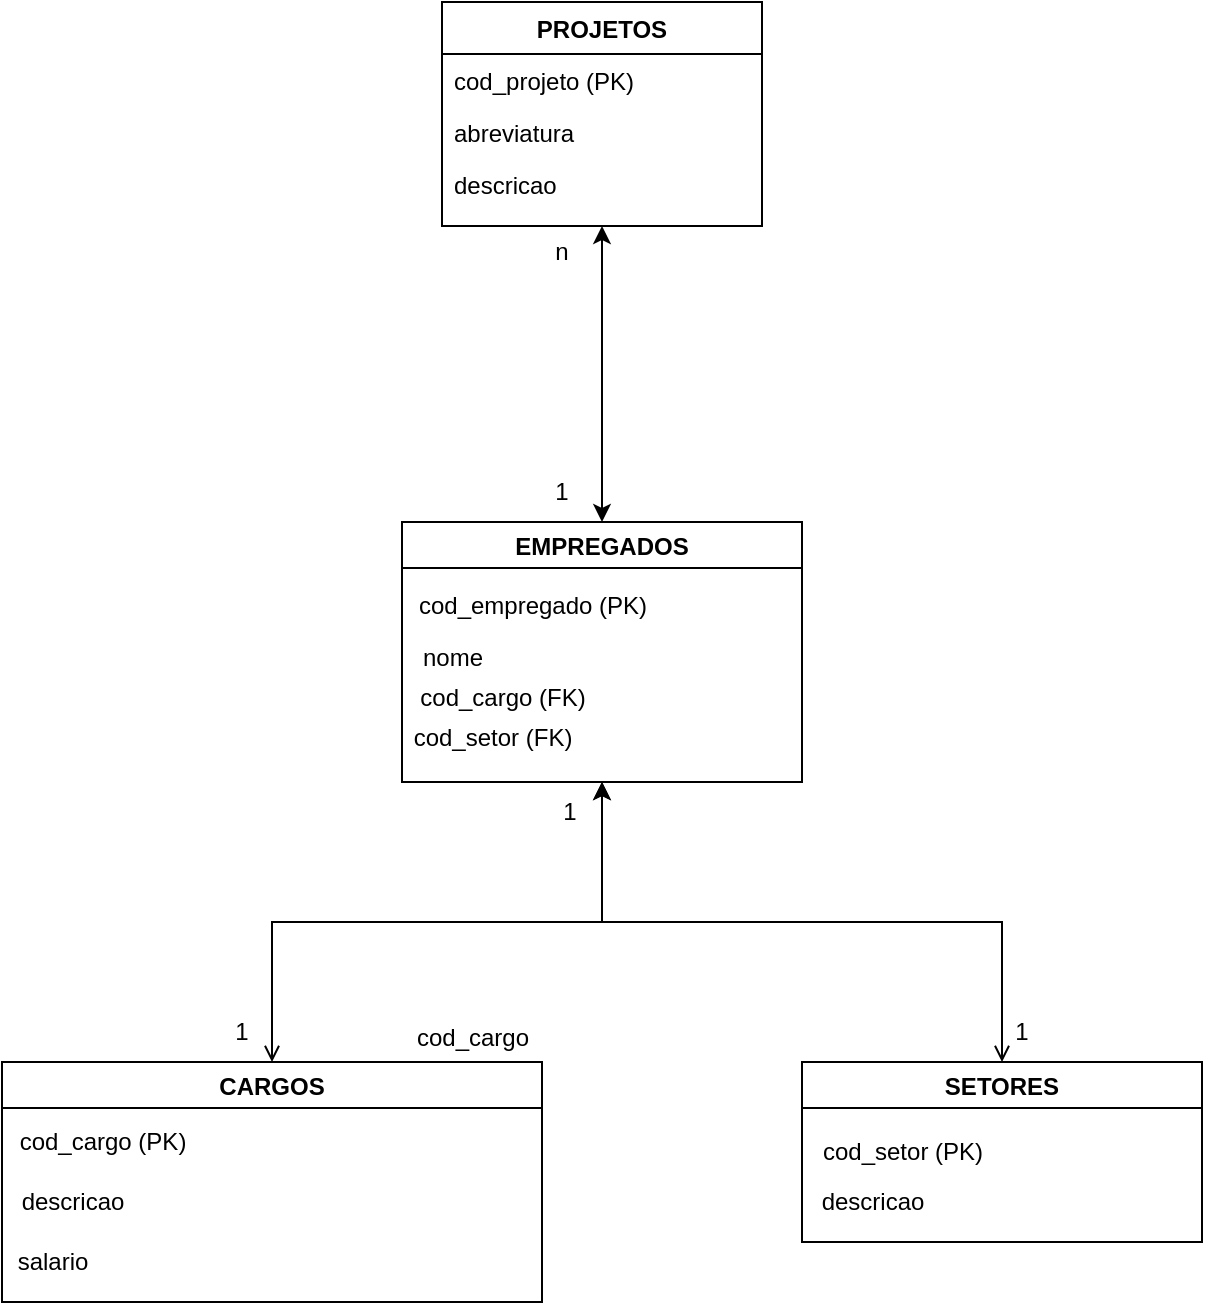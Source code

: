 <mxfile version="16.6.5" type="github">
  <diagram id="C5RBs43oDa-KdzZeNtuy" name="Page-1">
    <mxGraphModel dx="1422" dy="754" grid="1" gridSize="10" guides="1" tooltips="1" connect="1" arrows="1" fold="1" page="1" pageScale="1" pageWidth="827" pageHeight="1169" math="0" shadow="0">
      <root>
        <mxCell id="WIyWlLk6GJQsqaUBKTNV-0" />
        <mxCell id="WIyWlLk6GJQsqaUBKTNV-1" parent="WIyWlLk6GJQsqaUBKTNV-0" />
        <mxCell id="zkfFHV4jXpPFQw0GAbJ--0" value="PROJETOS" style="swimlane;fontStyle=1;align=center;verticalAlign=top;childLayout=stackLayout;horizontal=1;startSize=26;horizontalStack=0;resizeParent=1;resizeLast=0;collapsible=1;marginBottom=0;rounded=0;shadow=0;strokeWidth=1;" parent="WIyWlLk6GJQsqaUBKTNV-1" vertex="1">
          <mxGeometry x="360" y="30" width="160" height="112" as="geometry">
            <mxRectangle x="230" y="140" width="160" height="26" as="alternateBounds" />
          </mxGeometry>
        </mxCell>
        <mxCell id="zkfFHV4jXpPFQw0GAbJ--1" value="cod_projeto (PK)   " style="text;align=left;verticalAlign=top;spacingLeft=4;spacingRight=4;overflow=hidden;rotatable=0;points=[[0,0.5],[1,0.5]];portConstraint=eastwest;" parent="zkfFHV4jXpPFQw0GAbJ--0" vertex="1">
          <mxGeometry y="26" width="160" height="26" as="geometry" />
        </mxCell>
        <mxCell id="zkfFHV4jXpPFQw0GAbJ--2" value="abreviatura" style="text;align=left;verticalAlign=top;spacingLeft=4;spacingRight=4;overflow=hidden;rotatable=0;points=[[0,0.5],[1,0.5]];portConstraint=eastwest;rounded=0;shadow=0;html=0;" parent="zkfFHV4jXpPFQw0GAbJ--0" vertex="1">
          <mxGeometry y="52" width="160" height="26" as="geometry" />
        </mxCell>
        <mxCell id="zkfFHV4jXpPFQw0GAbJ--3" value="descricao" style="text;align=left;verticalAlign=top;spacingLeft=4;spacingRight=4;overflow=hidden;rotatable=0;points=[[0,0.5],[1,0.5]];portConstraint=eastwest;rounded=0;shadow=0;html=0;" parent="zkfFHV4jXpPFQw0GAbJ--0" vertex="1">
          <mxGeometry y="78" width="160" height="26" as="geometry" />
        </mxCell>
        <mxCell id="OhjyUA9g4-uEAYjSsHL0-1" value="EMPREGADOS" style="swimlane;" vertex="1" parent="WIyWlLk6GJQsqaUBKTNV-1">
          <mxGeometry x="340" y="290" width="200" height="130" as="geometry">
            <mxRectangle x="520" y="141" width="120" height="23" as="alternateBounds" />
          </mxGeometry>
        </mxCell>
        <mxCell id="OhjyUA9g4-uEAYjSsHL0-2" value="cod_empregado (PK)" style="text;html=1;align=center;verticalAlign=middle;resizable=0;points=[];autosize=1;strokeColor=none;fillColor=none;" vertex="1" parent="OhjyUA9g4-uEAYjSsHL0-1">
          <mxGeometry y="32" width="130" height="20" as="geometry" />
        </mxCell>
        <mxCell id="OhjyUA9g4-uEAYjSsHL0-3" value="nome" style="text;html=1;align=center;verticalAlign=middle;resizable=0;points=[];autosize=1;strokeColor=none;fillColor=none;" vertex="1" parent="OhjyUA9g4-uEAYjSsHL0-1">
          <mxGeometry y="58" width="50" height="20" as="geometry" />
        </mxCell>
        <mxCell id="OhjyUA9g4-uEAYjSsHL0-23" value="cod_cargo (FK)" style="text;html=1;align=center;verticalAlign=middle;resizable=0;points=[];autosize=1;strokeColor=none;fillColor=none;" vertex="1" parent="OhjyUA9g4-uEAYjSsHL0-1">
          <mxGeometry y="78" width="100" height="20" as="geometry" />
        </mxCell>
        <mxCell id="OhjyUA9g4-uEAYjSsHL0-26" value="cod_setor (FK)" style="text;html=1;align=center;verticalAlign=middle;resizable=0;points=[];autosize=1;strokeColor=none;fillColor=none;" vertex="1" parent="OhjyUA9g4-uEAYjSsHL0-1">
          <mxGeometry y="98" width="90" height="20" as="geometry" />
        </mxCell>
        <mxCell id="OhjyUA9g4-uEAYjSsHL0-6" value="n" style="text;html=1;strokeColor=none;fillColor=none;align=center;verticalAlign=middle;whiteSpace=wrap;rounded=0;" vertex="1" parent="WIyWlLk6GJQsqaUBKTNV-1">
          <mxGeometry x="400" y="150" width="40" height="10" as="geometry" />
        </mxCell>
        <mxCell id="OhjyUA9g4-uEAYjSsHL0-7" value="1" style="text;html=1;strokeColor=none;fillColor=none;align=center;verticalAlign=middle;whiteSpace=wrap;rounded=0;" vertex="1" parent="WIyWlLk6GJQsqaUBKTNV-1">
          <mxGeometry x="410" y="270" width="20" height="10" as="geometry" />
        </mxCell>
        <mxCell id="OhjyUA9g4-uEAYjSsHL0-21" style="edgeStyle=orthogonalEdgeStyle;rounded=0;orthogonalLoop=1;jettySize=auto;html=1;exitX=0.5;exitY=0;exitDx=0;exitDy=0;entryX=0.5;entryY=1;entryDx=0;entryDy=0;startArrow=open;startFill=0;" edge="1" parent="WIyWlLk6GJQsqaUBKTNV-1" source="OhjyUA9g4-uEAYjSsHL0-8" target="OhjyUA9g4-uEAYjSsHL0-1">
          <mxGeometry relative="1" as="geometry" />
        </mxCell>
        <mxCell id="OhjyUA9g4-uEAYjSsHL0-8" value="CARGOS" style="swimlane;" vertex="1" parent="WIyWlLk6GJQsqaUBKTNV-1">
          <mxGeometry x="140" y="560" width="270" height="120" as="geometry" />
        </mxCell>
        <mxCell id="OhjyUA9g4-uEAYjSsHL0-9" value="cod_cargo (PK)" style="text;html=1;align=center;verticalAlign=middle;resizable=0;points=[];autosize=1;strokeColor=none;fillColor=none;" vertex="1" parent="OhjyUA9g4-uEAYjSsHL0-8">
          <mxGeometry y="30" width="100" height="20" as="geometry" />
        </mxCell>
        <mxCell id="OhjyUA9g4-uEAYjSsHL0-13" value="salario" style="text;html=1;align=center;verticalAlign=middle;resizable=0;points=[];autosize=1;strokeColor=none;fillColor=none;" vertex="1" parent="OhjyUA9g4-uEAYjSsHL0-8">
          <mxGeometry y="90" width="50" height="20" as="geometry" />
        </mxCell>
        <mxCell id="OhjyUA9g4-uEAYjSsHL0-12" value="descricao" style="text;html=1;align=center;verticalAlign=middle;resizable=0;points=[];autosize=1;strokeColor=none;fillColor=none;" vertex="1" parent="OhjyUA9g4-uEAYjSsHL0-8">
          <mxGeometry y="60" width="70" height="20" as="geometry" />
        </mxCell>
        <mxCell id="OhjyUA9g4-uEAYjSsHL0-24" value="cod_cargo" style="text;html=1;align=center;verticalAlign=middle;resizable=0;points=[];autosize=1;strokeColor=none;fillColor=none;" vertex="1" parent="OhjyUA9g4-uEAYjSsHL0-8">
          <mxGeometry x="200" y="-22" width="70" height="20" as="geometry" />
        </mxCell>
        <mxCell id="OhjyUA9g4-uEAYjSsHL0-14" value="" style="endArrow=classic;startArrow=classic;html=1;rounded=0;entryX=0.5;entryY=1;entryDx=0;entryDy=0;exitX=0.5;exitY=0;exitDx=0;exitDy=0;" edge="1" parent="WIyWlLk6GJQsqaUBKTNV-1" source="OhjyUA9g4-uEAYjSsHL0-1" target="zkfFHV4jXpPFQw0GAbJ--0">
          <mxGeometry width="50" height="50" relative="1" as="geometry">
            <mxPoint x="580" y="410" as="sourcePoint" />
            <mxPoint x="630" y="360" as="targetPoint" />
          </mxGeometry>
        </mxCell>
        <mxCell id="OhjyUA9g4-uEAYjSsHL0-22" style="edgeStyle=orthogonalEdgeStyle;rounded=0;orthogonalLoop=1;jettySize=auto;html=1;exitX=0.5;exitY=0;exitDx=0;exitDy=0;entryX=0.5;entryY=1;entryDx=0;entryDy=0;startArrow=open;startFill=0;" edge="1" parent="WIyWlLk6GJQsqaUBKTNV-1" source="OhjyUA9g4-uEAYjSsHL0-18" target="OhjyUA9g4-uEAYjSsHL0-1">
          <mxGeometry relative="1" as="geometry" />
        </mxCell>
        <mxCell id="OhjyUA9g4-uEAYjSsHL0-18" value="SETORES" style="swimlane;" vertex="1" parent="WIyWlLk6GJQsqaUBKTNV-1">
          <mxGeometry x="540" y="560" width="200" height="90" as="geometry" />
        </mxCell>
        <mxCell id="OhjyUA9g4-uEAYjSsHL0-19" value="cod_setor (PK)" style="text;html=1;align=center;verticalAlign=middle;resizable=0;points=[];autosize=1;strokeColor=none;fillColor=none;" vertex="1" parent="OhjyUA9g4-uEAYjSsHL0-18">
          <mxGeometry y="35" width="100" height="20" as="geometry" />
        </mxCell>
        <mxCell id="OhjyUA9g4-uEAYjSsHL0-20" value="descricao" style="text;html=1;align=center;verticalAlign=middle;resizable=0;points=[];autosize=1;strokeColor=none;fillColor=none;" vertex="1" parent="OhjyUA9g4-uEAYjSsHL0-18">
          <mxGeometry y="60" width="70" height="20" as="geometry" />
        </mxCell>
        <mxCell id="OhjyUA9g4-uEAYjSsHL0-28" value="1" style="text;html=1;strokeColor=none;fillColor=none;align=center;verticalAlign=middle;whiteSpace=wrap;rounded=0;" vertex="1" parent="WIyWlLk6GJQsqaUBKTNV-1">
          <mxGeometry x="414" y="430" width="20" height="10" as="geometry" />
        </mxCell>
        <mxCell id="OhjyUA9g4-uEAYjSsHL0-29" value="1" style="text;html=1;strokeColor=none;fillColor=none;align=center;verticalAlign=middle;whiteSpace=wrap;rounded=0;" vertex="1" parent="WIyWlLk6GJQsqaUBKTNV-1">
          <mxGeometry x="250" y="540" width="20" height="10" as="geometry" />
        </mxCell>
        <mxCell id="OhjyUA9g4-uEAYjSsHL0-30" value="1" style="text;html=1;strokeColor=none;fillColor=none;align=center;verticalAlign=middle;whiteSpace=wrap;rounded=0;" vertex="1" parent="WIyWlLk6GJQsqaUBKTNV-1">
          <mxGeometry x="640" y="540" width="20" height="10" as="geometry" />
        </mxCell>
      </root>
    </mxGraphModel>
  </diagram>
</mxfile>

